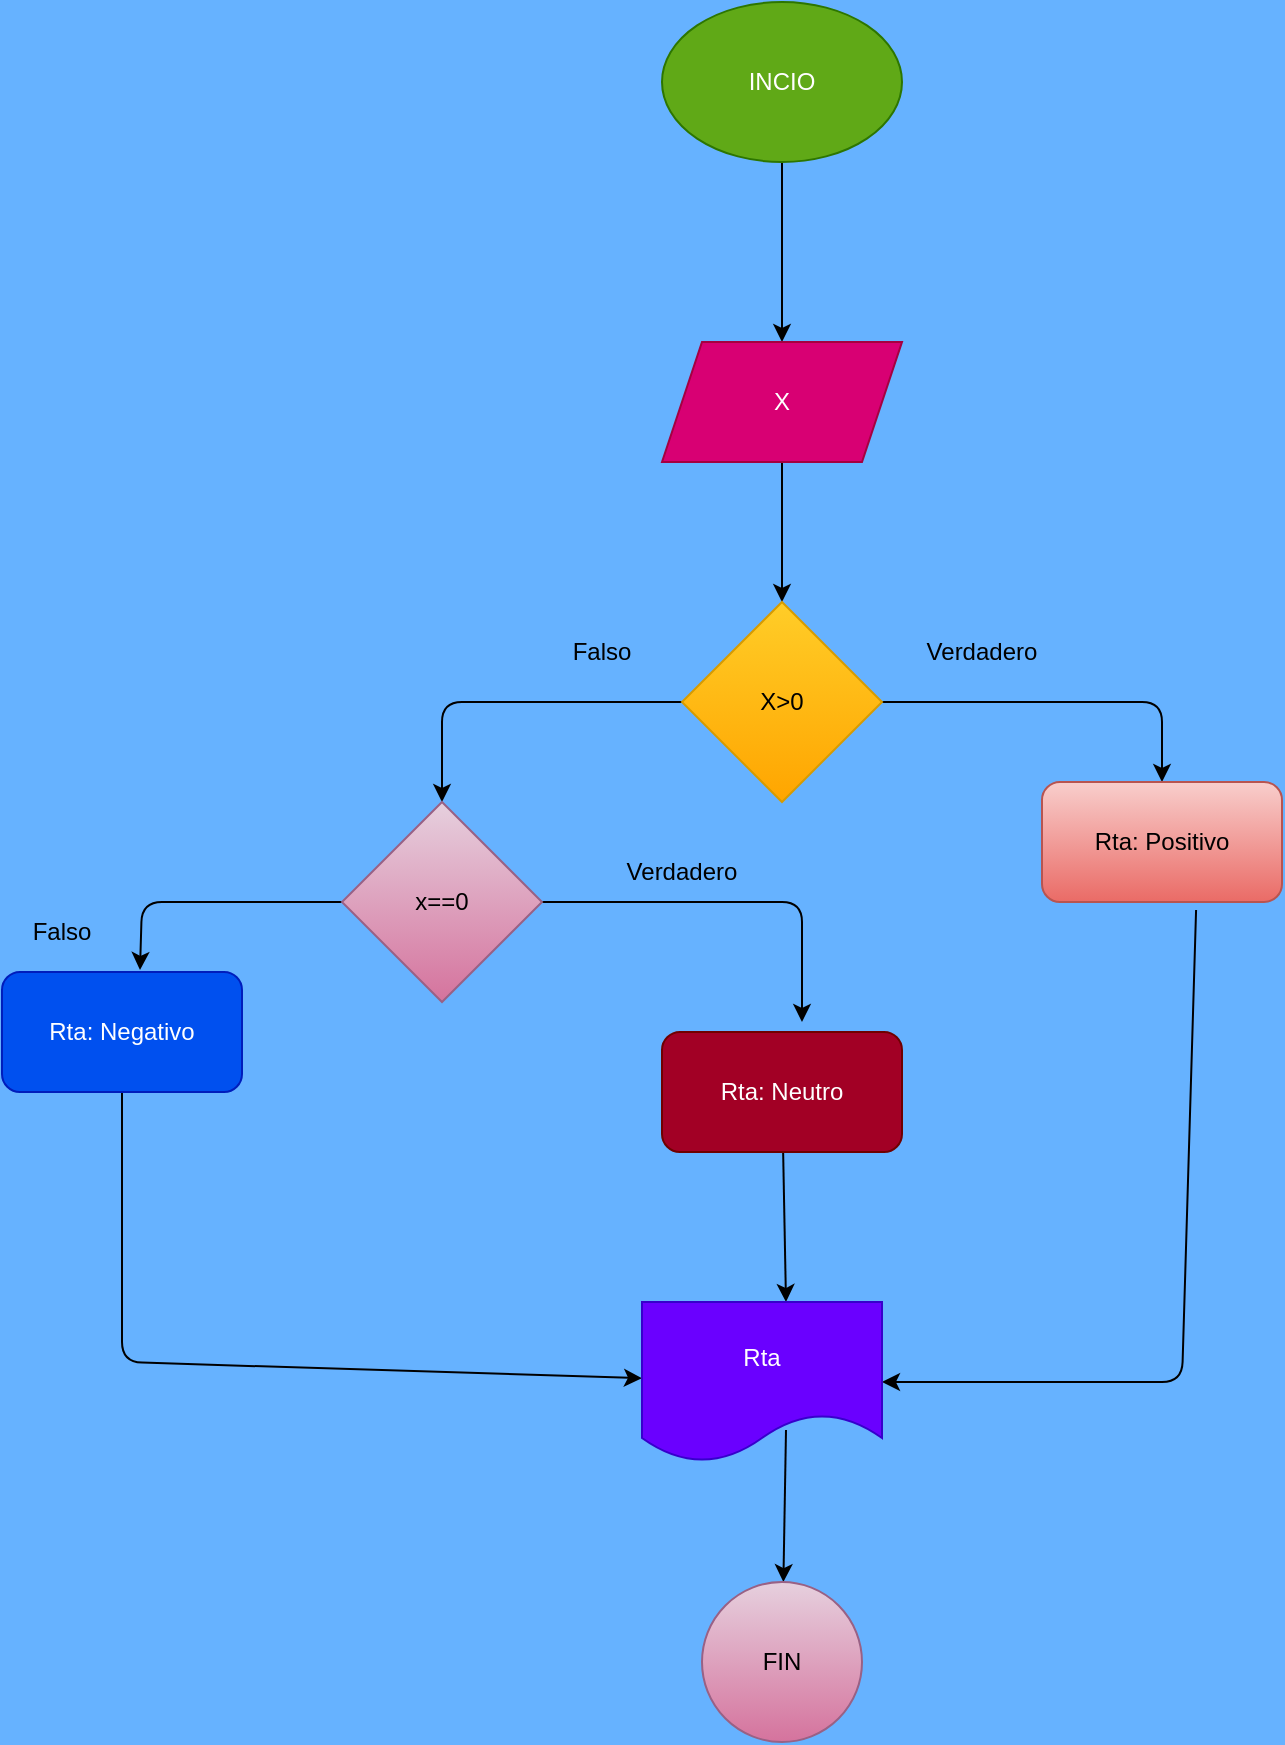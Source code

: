 <mxfile>
    <diagram id="_WvpX2nhFujrTPANjAz1" name="Página-1">
        <mxGraphModel dx="1489" dy="401" grid="1" gridSize="10" guides="1" tooltips="1" connect="1" arrows="1" fold="1" page="1" pageScale="1" pageWidth="827" pageHeight="1169" background="#66B2FF" math="0" shadow="0">
            <root>
                <mxCell id="0"/>
                <mxCell id="1" parent="0"/>
                <mxCell id="4" value="" style="edgeStyle=none;html=1;" edge="1" parent="1" source="2" target="3">
                    <mxGeometry relative="1" as="geometry"/>
                </mxCell>
                <mxCell id="2" value="INCIO" style="ellipse;whiteSpace=wrap;html=1;fillColor=#60a917;fontColor=#ffffff;strokeColor=#2D7600;" vertex="1" parent="1">
                    <mxGeometry x="240" y="40" width="120" height="80" as="geometry"/>
                </mxCell>
                <mxCell id="6" value="" style="edgeStyle=none;html=1;" edge="1" parent="1" source="3" target="5">
                    <mxGeometry relative="1" as="geometry"/>
                </mxCell>
                <mxCell id="3" value="X" style="shape=parallelogram;perimeter=parallelogramPerimeter;whiteSpace=wrap;html=1;fixedSize=1;fillColor=#d80073;strokeColor=#A50040;fontColor=#ffffff;" vertex="1" parent="1">
                    <mxGeometry x="240" y="210" width="120" height="60" as="geometry"/>
                </mxCell>
                <mxCell id="8" value="" style="edgeStyle=none;html=1;" edge="1" parent="1" source="5" target="7">
                    <mxGeometry relative="1" as="geometry">
                        <Array as="points">
                            <mxPoint x="490" y="390"/>
                        </Array>
                    </mxGeometry>
                </mxCell>
                <mxCell id="10" value="" style="edgeStyle=none;html=1;" edge="1" parent="1" source="5" target="9">
                    <mxGeometry relative="1" as="geometry">
                        <Array as="points">
                            <mxPoint x="130" y="390"/>
                        </Array>
                    </mxGeometry>
                </mxCell>
                <mxCell id="5" value="X&amp;gt;0" style="rhombus;whiteSpace=wrap;html=1;fillColor=#ffcd28;strokeColor=#d79b00;gradientColor=#ffa500;" vertex="1" parent="1">
                    <mxGeometry x="250" y="340" width="100" height="100" as="geometry"/>
                </mxCell>
                <mxCell id="33" value="" style="edgeStyle=none;html=1;entryX=1;entryY=0.5;entryDx=0;entryDy=0;exitX=0.642;exitY=1.067;exitDx=0;exitDy=0;exitPerimeter=0;" edge="1" parent="1" source="7" target="20">
                    <mxGeometry relative="1" as="geometry">
                        <mxPoint x="480" y="710" as="targetPoint"/>
                        <Array as="points">
                            <mxPoint x="500" y="730"/>
                        </Array>
                    </mxGeometry>
                </mxCell>
                <mxCell id="7" value="Rta: Positivo" style="rounded=1;whiteSpace=wrap;html=1;fillColor=#f8cecc;strokeColor=#b85450;gradientColor=#ea6b66;" vertex="1" parent="1">
                    <mxGeometry x="430" y="430" width="120" height="60" as="geometry"/>
                </mxCell>
                <mxCell id="14" value="" style="edgeStyle=none;html=1;" edge="1" parent="1" source="9">
                    <mxGeometry relative="1" as="geometry">
                        <mxPoint x="310" y="550" as="targetPoint"/>
                        <Array as="points">
                            <mxPoint x="310" y="490"/>
                        </Array>
                    </mxGeometry>
                </mxCell>
                <mxCell id="18" value="" style="edgeStyle=none;html=1;entryX=0.575;entryY=-0.017;entryDx=0;entryDy=0;entryPerimeter=0;" edge="1" parent="1" source="9" target="17">
                    <mxGeometry relative="1" as="geometry">
                        <Array as="points">
                            <mxPoint x="-20" y="490"/>
                        </Array>
                    </mxGeometry>
                </mxCell>
                <mxCell id="9" value="x==0" style="rhombus;whiteSpace=wrap;html=1;fillColor=#e6d0de;strokeColor=#996185;gradientColor=#d5739d;" vertex="1" parent="1">
                    <mxGeometry x="80" y="440" width="100" height="100" as="geometry"/>
                </mxCell>
                <mxCell id="34" value="" style="edgeStyle=none;html=1;entryX=0.6;entryY=0;entryDx=0;entryDy=0;entryPerimeter=0;" edge="1" parent="1" source="13" target="20">
                    <mxGeometry relative="1" as="geometry"/>
                </mxCell>
                <mxCell id="13" value="Rta: Neutro" style="rounded=1;whiteSpace=wrap;html=1;fillColor=#a20025;fontColor=#ffffff;strokeColor=#6F0000;" vertex="1" parent="1">
                    <mxGeometry x="240" y="555" width="120" height="60" as="geometry"/>
                </mxCell>
                <mxCell id="21" value="" style="edgeStyle=none;html=1;" edge="1" parent="1" source="17" target="20">
                    <mxGeometry relative="1" as="geometry">
                        <Array as="points">
                            <mxPoint x="-30" y="720"/>
                        </Array>
                    </mxGeometry>
                </mxCell>
                <mxCell id="17" value="Rta: Negativo" style="rounded=1;whiteSpace=wrap;html=1;fillColor=#0050ef;strokeColor=#001DBC;fontColor=#ffffff;" vertex="1" parent="1">
                    <mxGeometry x="-90" y="525" width="120" height="60" as="geometry"/>
                </mxCell>
                <mxCell id="27" value="" style="edgeStyle=none;html=1;exitX=0.6;exitY=0.8;exitDx=0;exitDy=0;exitPerimeter=0;" edge="1" parent="1" source="20" target="26">
                    <mxGeometry relative="1" as="geometry"/>
                </mxCell>
                <mxCell id="20" value="Rta" style="shape=document;whiteSpace=wrap;html=1;boundedLbl=1;fillColor=#6a00ff;strokeColor=#3700CC;fontColor=#ffffff;rounded=1;" vertex="1" parent="1">
                    <mxGeometry x="230" y="690" width="120" height="80" as="geometry"/>
                </mxCell>
                <mxCell id="26" value="FIN" style="ellipse;whiteSpace=wrap;html=1;fillColor=#e6d0de;strokeColor=#996185;rounded=1;gradientColor=#d5739d;" vertex="1" parent="1">
                    <mxGeometry x="260" y="830" width="80" height="80" as="geometry"/>
                </mxCell>
                <mxCell id="36" value="Falso" style="text;html=1;strokeColor=none;fillColor=none;align=center;verticalAlign=middle;whiteSpace=wrap;rounded=0;" vertex="1" parent="1">
                    <mxGeometry x="180" y="350" width="60" height="30" as="geometry"/>
                </mxCell>
                <mxCell id="37" value="Verdadero" style="text;html=1;strokeColor=none;fillColor=none;align=center;verticalAlign=middle;whiteSpace=wrap;rounded=0;" vertex="1" parent="1">
                    <mxGeometry x="370" y="350" width="60" height="30" as="geometry"/>
                </mxCell>
                <mxCell id="38" value="Falso" style="text;html=1;strokeColor=none;fillColor=none;align=center;verticalAlign=middle;whiteSpace=wrap;rounded=0;" vertex="1" parent="1">
                    <mxGeometry x="-90" y="490" width="60" height="30" as="geometry"/>
                </mxCell>
                <mxCell id="39" value="Verdadero" style="text;html=1;strokeColor=none;fillColor=none;align=center;verticalAlign=middle;whiteSpace=wrap;rounded=0;" vertex="1" parent="1">
                    <mxGeometry x="220" y="460" width="60" height="30" as="geometry"/>
                </mxCell>
            </root>
        </mxGraphModel>
    </diagram>
</mxfile>